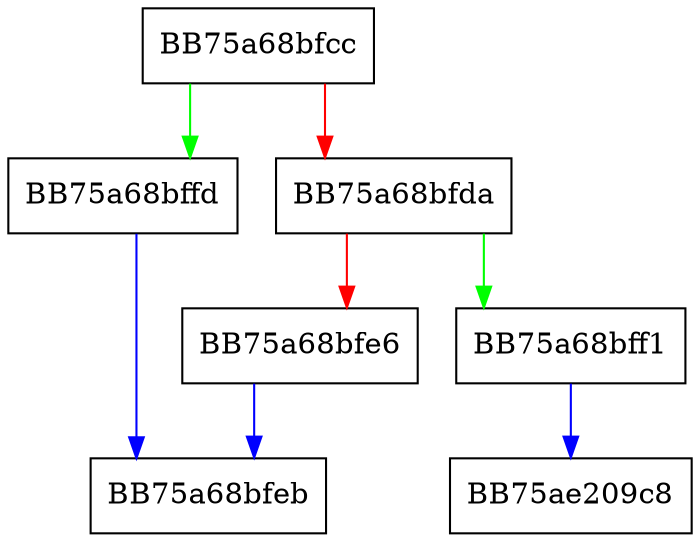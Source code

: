 digraph Impersonate {
  node [shape="box"];
  graph [splines=ortho];
  BB75a68bfcc -> BB75a68bffd [color="green"];
  BB75a68bfcc -> BB75a68bfda [color="red"];
  BB75a68bfda -> BB75a68bff1 [color="green"];
  BB75a68bfda -> BB75a68bfe6 [color="red"];
  BB75a68bfe6 -> BB75a68bfeb [color="blue"];
  BB75a68bff1 -> BB75ae209c8 [color="blue"];
  BB75a68bffd -> BB75a68bfeb [color="blue"];
}
